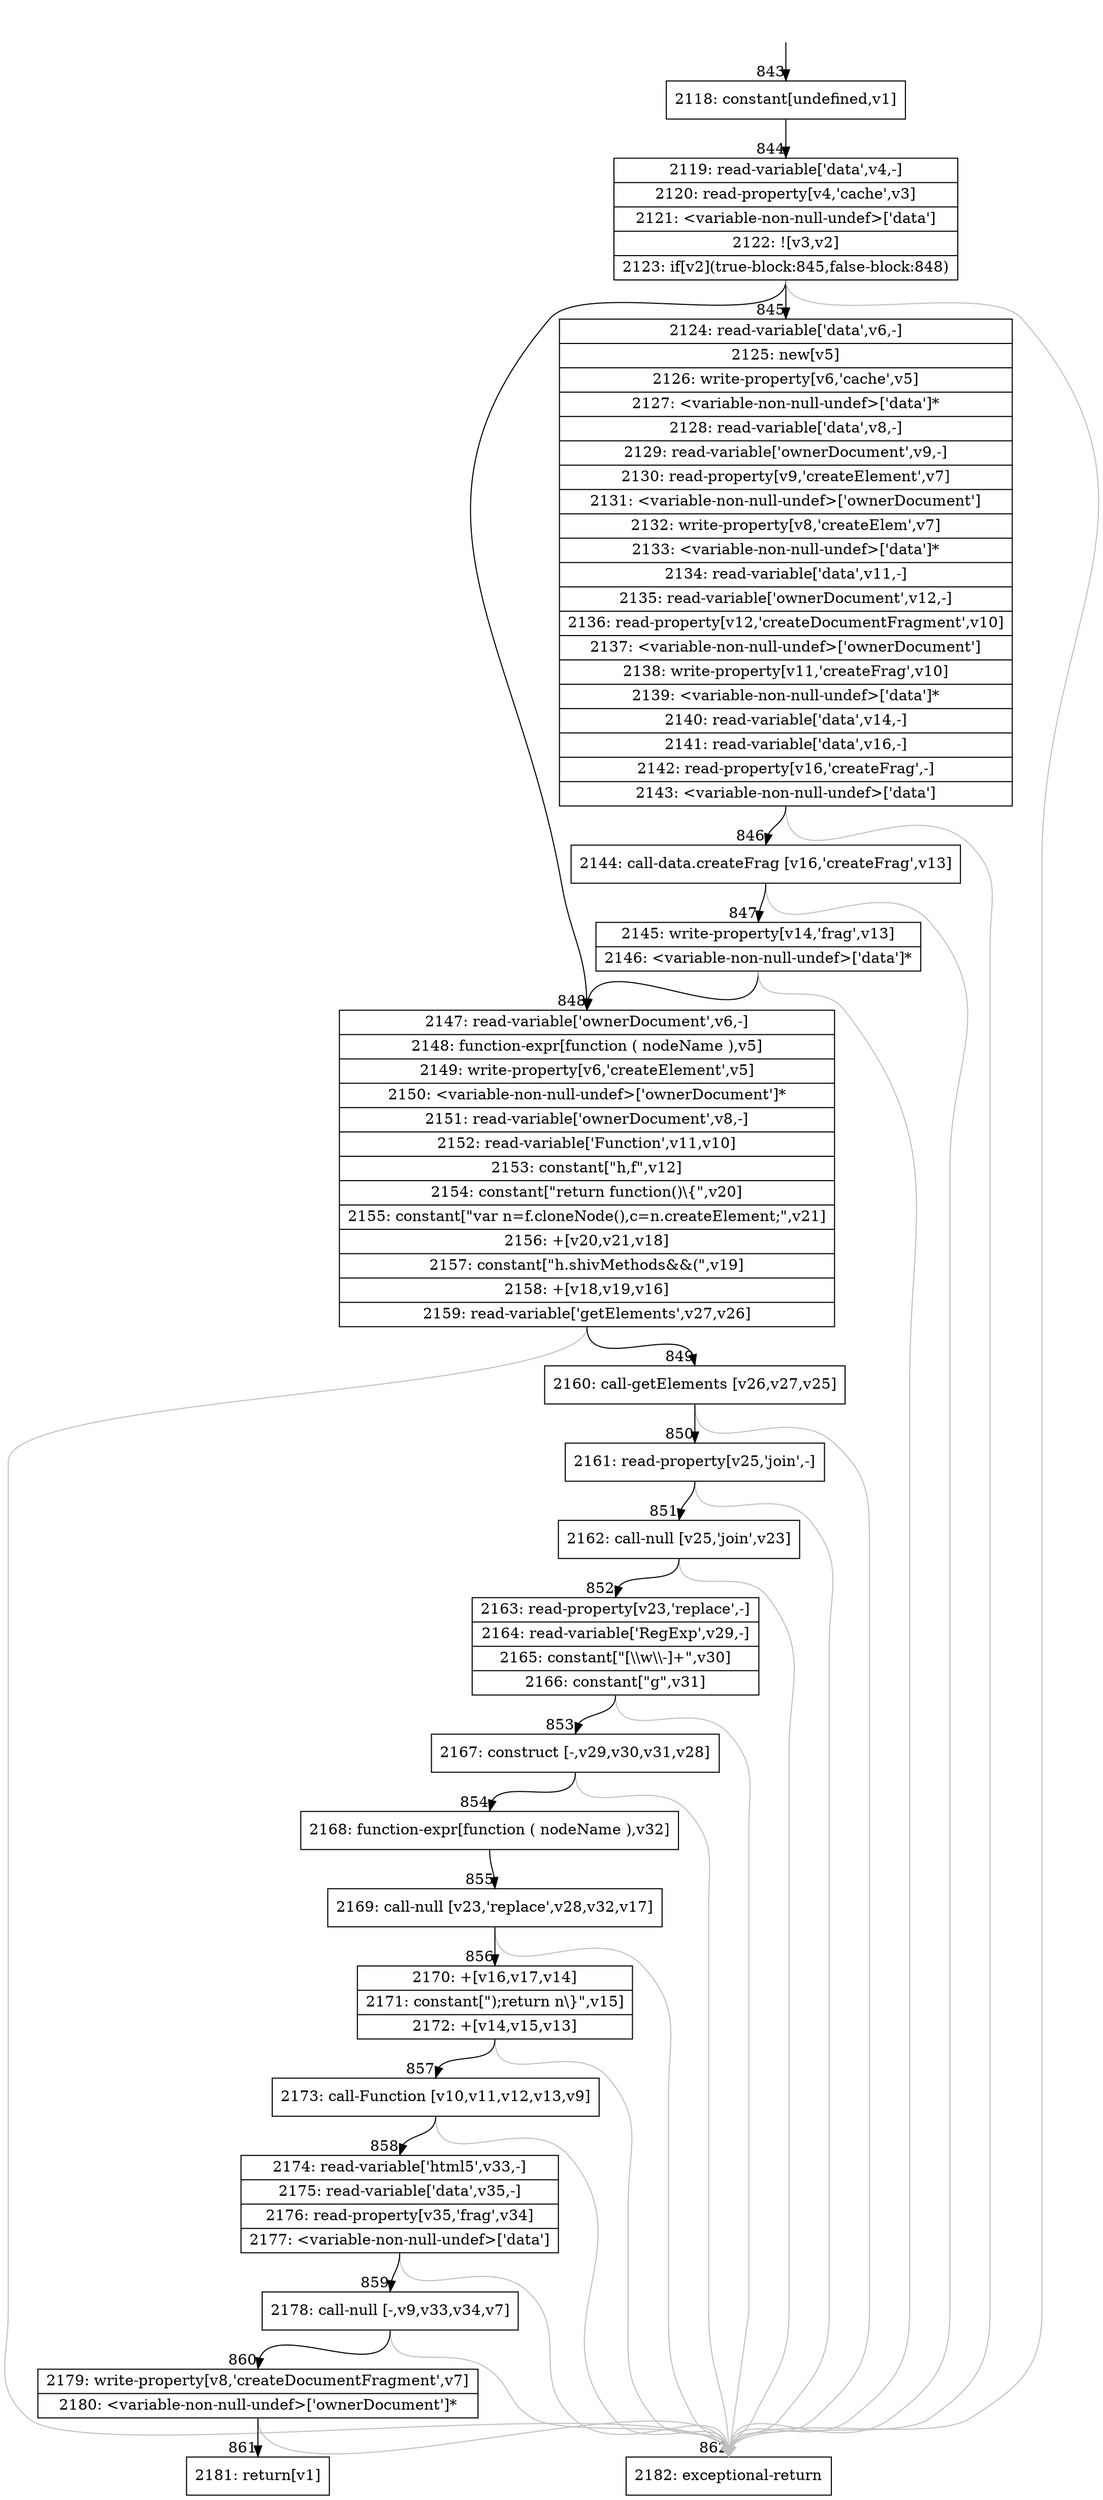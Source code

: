 digraph {
rankdir="TD"
BB_entry76[shape=none,label=""];
BB_entry76 -> BB843 [tailport=s, headport=n, headlabel="    843"]
BB843 [shape=record label="{2118: constant[undefined,v1]}" ] 
BB843 -> BB844 [tailport=s, headport=n, headlabel="      844"]
BB844 [shape=record label="{2119: read-variable['data',v4,-]|2120: read-property[v4,'cache',v3]|2121: \<variable-non-null-undef\>['data']|2122: ![v3,v2]|2123: if[v2](true-block:845,false-block:848)}" ] 
BB844 -> BB845 [tailport=s, headport=n, headlabel="      845"]
BB844 -> BB848 [tailport=s, headport=n, headlabel="      848"]
BB844 -> BB862 [tailport=s, headport=n, color=gray, headlabel="      862"]
BB845 [shape=record label="{2124: read-variable['data',v6,-]|2125: new[v5]|2126: write-property[v6,'cache',v5]|2127: \<variable-non-null-undef\>['data']*|2128: read-variable['data',v8,-]|2129: read-variable['ownerDocument',v9,-]|2130: read-property[v9,'createElement',v7]|2131: \<variable-non-null-undef\>['ownerDocument']|2132: write-property[v8,'createElem',v7]|2133: \<variable-non-null-undef\>['data']*|2134: read-variable['data',v11,-]|2135: read-variable['ownerDocument',v12,-]|2136: read-property[v12,'createDocumentFragment',v10]|2137: \<variable-non-null-undef\>['ownerDocument']|2138: write-property[v11,'createFrag',v10]|2139: \<variable-non-null-undef\>['data']*|2140: read-variable['data',v14,-]|2141: read-variable['data',v16,-]|2142: read-property[v16,'createFrag',-]|2143: \<variable-non-null-undef\>['data']}" ] 
BB845 -> BB846 [tailport=s, headport=n, headlabel="      846"]
BB845 -> BB862 [tailport=s, headport=n, color=gray]
BB846 [shape=record label="{2144: call-data.createFrag [v16,'createFrag',v13]}" ] 
BB846 -> BB847 [tailport=s, headport=n, headlabel="      847"]
BB846 -> BB862 [tailport=s, headport=n, color=gray]
BB847 [shape=record label="{2145: write-property[v14,'frag',v13]|2146: \<variable-non-null-undef\>['data']*}" ] 
BB847 -> BB848 [tailport=s, headport=n]
BB847 -> BB862 [tailport=s, headport=n, color=gray]
BB848 [shape=record label="{2147: read-variable['ownerDocument',v6,-]|2148: function-expr[function ( nodeName ),v5]|2149: write-property[v6,'createElement',v5]|2150: \<variable-non-null-undef\>['ownerDocument']*|2151: read-variable['ownerDocument',v8,-]|2152: read-variable['Function',v11,v10]|2153: constant[\"h,f\",v12]|2154: constant[\"return function()\\\{\",v20]|2155: constant[\"var n=f.cloneNode(),c=n.createElement;\",v21]|2156: +[v20,v21,v18]|2157: constant[\"h.shivMethods&&(\",v19]|2158: +[v18,v19,v16]|2159: read-variable['getElements',v27,v26]}" ] 
BB848 -> BB849 [tailport=s, headport=n, headlabel="      849"]
BB848 -> BB862 [tailport=s, headport=n, color=gray]
BB849 [shape=record label="{2160: call-getElements [v26,v27,v25]}" ] 
BB849 -> BB850 [tailport=s, headport=n, headlabel="      850"]
BB849 -> BB862 [tailport=s, headport=n, color=gray]
BB850 [shape=record label="{2161: read-property[v25,'join',-]}" ] 
BB850 -> BB851 [tailport=s, headport=n, headlabel="      851"]
BB850 -> BB862 [tailport=s, headport=n, color=gray]
BB851 [shape=record label="{2162: call-null [v25,'join',v23]}" ] 
BB851 -> BB852 [tailport=s, headport=n, headlabel="      852"]
BB851 -> BB862 [tailport=s, headport=n, color=gray]
BB852 [shape=record label="{2163: read-property[v23,'replace',-]|2164: read-variable['RegExp',v29,-]|2165: constant[\"[\\\\w\\\\-]+\",v30]|2166: constant[\"g\",v31]}" ] 
BB852 -> BB853 [tailport=s, headport=n, headlabel="      853"]
BB852 -> BB862 [tailport=s, headport=n, color=gray]
BB853 [shape=record label="{2167: construct [-,v29,v30,v31,v28]}" ] 
BB853 -> BB854 [tailport=s, headport=n, headlabel="      854"]
BB853 -> BB862 [tailport=s, headport=n, color=gray]
BB854 [shape=record label="{2168: function-expr[function ( nodeName ),v32]}" ] 
BB854 -> BB855 [tailport=s, headport=n, headlabel="      855"]
BB855 [shape=record label="{2169: call-null [v23,'replace',v28,v32,v17]}" ] 
BB855 -> BB856 [tailport=s, headport=n, headlabel="      856"]
BB855 -> BB862 [tailport=s, headport=n, color=gray]
BB856 [shape=record label="{2170: +[v16,v17,v14]|2171: constant[\");return n\\\}\",v15]|2172: +[v14,v15,v13]}" ] 
BB856 -> BB857 [tailport=s, headport=n, headlabel="      857"]
BB856 -> BB862 [tailport=s, headport=n, color=gray]
BB857 [shape=record label="{2173: call-Function [v10,v11,v12,v13,v9]}" ] 
BB857 -> BB858 [tailport=s, headport=n, headlabel="      858"]
BB857 -> BB862 [tailport=s, headport=n, color=gray]
BB858 [shape=record label="{2174: read-variable['html5',v33,-]|2175: read-variable['data',v35,-]|2176: read-property[v35,'frag',v34]|2177: \<variable-non-null-undef\>['data']}" ] 
BB858 -> BB859 [tailport=s, headport=n, headlabel="      859"]
BB858 -> BB862 [tailport=s, headport=n, color=gray]
BB859 [shape=record label="{2178: call-null [-,v9,v33,v34,v7]}" ] 
BB859 -> BB860 [tailport=s, headport=n, headlabel="      860"]
BB859 -> BB862 [tailport=s, headport=n, color=gray]
BB860 [shape=record label="{2179: write-property[v8,'createDocumentFragment',v7]|2180: \<variable-non-null-undef\>['ownerDocument']*}" ] 
BB860 -> BB861 [tailport=s, headport=n, headlabel="      861"]
BB860 -> BB862 [tailport=s, headport=n, color=gray]
BB861 [shape=record label="{2181: return[v1]}" ] 
BB862 [shape=record label="{2182: exceptional-return}" ] 
//#$~ 761
}
